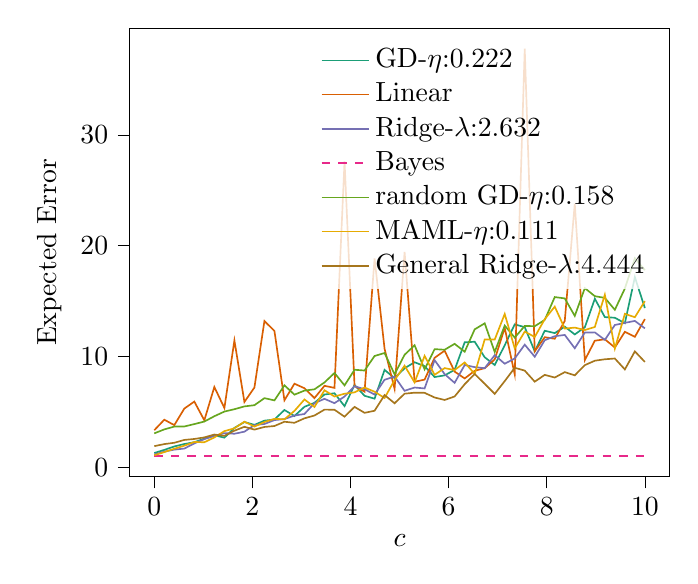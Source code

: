 % This file was created with tikzplotlib v0.10.1.
\begin{tikzpicture}

\definecolor{chocolate217952}{RGB}{217,95,2}
\definecolor{darkcyan27158119}{RGB}{27,158,119}
\definecolor{darkgoldenrod16611829}{RGB}{166,118,29}
\definecolor{darkgray176}{RGB}{176,176,176}
\definecolor{deeppink23141138}{RGB}{231,41,138}
\definecolor{lightslategray117112179}{RGB}{117,112,179}
\definecolor{olivedrab10216630}{RGB}{102,166,30}
\definecolor{orange2301712}{RGB}{230,171,2}

\begin{axis}[
legend cell align={left},
legend style={fill opacity=0.8, draw opacity=1, text opacity=1, draw=none},
tick align=outside,
tick pos=left,
x grid style={darkgray176},
xlabel={\(\displaystyle c\)},
xmin=-0.5, xmax=10.5,
xtick style={color=black},
y grid style={darkgray176},
ylabel={Expected Error},
ymin=-0.84, ymax=39.63,
ytick style={color=black}
]
\addplot [semithick, darkcyan27158119]
table {%
0 1.287
0.204 1.567
0.408 1.877
0.612 2.097
0.816 2.259
1.02 2.583
1.224 2.892
1.429 2.671
1.633 3.55
1.837 4.083
2.041 3.825
2.245 4.206
2.449 4.31
2.653 5.169
2.857 4.625
3.061 5.459
3.265 5.816
3.469 6.566
3.673 6.678
3.878 5.514
4.082 7.429
4.286 6.452
4.49 6.188
4.694 8.789
4.898 8.037
5.102 8.936
5.306 9.477
5.51 9.127
5.714 8.144
5.918 8.292
6.122 8.79
6.327 11.28
6.531 11.328
6.735 9.928
6.939 9.228
7.143 11.01
7.347 12.897
7.551 12.648
7.755 10.459
7.959 12.322
8.163 12.109
8.367 12.69
8.571 11.987
8.776 12.634
8.98 15.21
9.184 13.554
9.388 13.494
9.592 13.004
9.796 17.162
10 14.371
};
\addlegendentry{GD-$\eta$:0.222}
\addplot [semithick, chocolate217952]
table {%
0 3.343
0.204 4.291
0.408 3.803
0.612 5.296
0.816 5.927
1.02 4.239
1.224 7.245
1.429 5.348
1.633 11.446
1.837 5.896
2.041 7.195
2.245 13.197
2.449 12.303
2.653 6.046
2.857 7.541
3.061 7.131
3.265 6.244
3.469 7.35
3.673 7.166
3.878 27.615
4.082 7.332
4.286 6.819
4.49 18.848
4.694 10.688
4.898 7.077
5.102 19.435
5.306 7.716
5.51 7.91
5.714 9.877
5.918 10.524
6.122 8.634
6.327 8.017
6.531 8.702
6.735 8.944
6.939 9.732
7.143 12.58
7.347 8.387
7.551 37.79
7.755 10.471
7.959 11.738
8.163 11.598
8.367 13.204
8.571 23.796
8.776 9.675
8.98 11.424
9.184 11.55
9.388 10.808
9.592 12.225
9.796 11.77
10 13.374
};
\addlegendentry{Linear}
\addplot [semithick, lightslategray117112179]
table {%
0 1.155
0.204 1.409
0.408 1.591
0.612 1.685
0.816 2.151
1.02 2.534
1.224 2.832
1.429 3.082
1.633 3.022
1.837 3.21
2.041 3.806
2.245 3.906
2.449 4.256
2.653 4.348
2.857 4.665
3.061 4.807
3.265 5.785
3.469 6.175
3.673 5.784
3.878 6.386
4.082 7.316
4.286 7.043
4.49 6.563
4.694 7.897
4.898 8.185
5.102 6.898
5.306 7.197
5.51 7.114
5.714 9.668
5.918 8.406
6.122 7.619
6.327 9.227
6.531 9.039
6.735 8.94
6.939 10.117
7.143 9.344
7.347 9.819
7.551 11.065
7.755 9.975
7.959 11.467
8.163 11.826
8.367 11.944
8.571 10.74
8.776 12.16
8.98 12.172
9.184 11.5
9.388 12.84
9.592 13.033
9.796 13.21
10 12.538
};
\addlegendentry{Ridge-$\lambda$:2.632}
\addplot [semithick, deeppink23141138, dashed]
table {%
0 1.0
0.204 1.0
0.408 1.0
0.612 1.0
0.816 1.0
1.02 1.0
1.224 1.0
1.429 1.0
1.633 1.0
1.837 1.0
2.041 1.0
2.245 1.0
2.449 1.0
2.653 1.0
2.857 1.0
3.061 1.0
3.265 1.0
3.469 1.0
3.673 1.0
3.878 1.0
4.082 1.0
4.286 1.0
4.49 1.0
4.694 1.0
4.898 1.0
5.102 1.0
5.306 1.0
5.51 1.0
5.714 1.0
5.918 1.0
6.122 1.0
6.327 1.0
6.531 1.0
6.735 1.0
6.939 1.0
7.143 1.0
7.347 1.0
7.551 1.0
7.755 1.0
7.959 1.0
8.163 1.0
8.367 1.0
8.571 1.0
8.776 1.0
8.98 1.0
9.184 1.0
9.388 1.0
9.592 1.0
9.796 1.0
10 1.0
};
\addlegendentry{Bayes}
\addplot [semithick, olivedrab10216630]
table {%
0 3.058
0.204 3.417
0.408 3.67
0.612 3.681
0.816 3.895
1.02 4.125
1.224 4.604
1.429 5.027
1.633 5.239
1.837 5.492
2.041 5.602
2.245 6.236
2.449 6.037
2.653 7.394
2.857 6.552
3.061 6.919
3.265 7.035
3.469 7.655
3.673 8.51
3.878 7.388
4.082 8.8
4.286 8.731
4.49 10.042
4.694 10.314
4.898 8.391
5.102 10.154
5.306 11.009
5.51 8.838
5.714 10.661
5.918 10.607
6.122 11.14
6.327 10.427
6.531 12.448
6.735 12.993
6.939 10.406
7.143 12.789
7.347 11.704
7.551 12.756
7.755 12.732
7.959 13.302
8.163 15.362
8.367 15.242
8.571 13.66
8.776 16.171
8.98 15.442
9.184 15.288
9.388 14.212
9.592 16.132
9.796 18.864
10 17.79
};
\addlegendentry{random GD-$\eta$:0.158}
\addplot [semithick, orange2301712]
table {%
0 1.081
0.204 1.366
0.408 1.67
0.612 1.946
0.816 2.279
1.02 2.256
1.224 2.689
1.429 3.259
1.633 3.515
1.837 4.113
2.041 3.669
2.245 4.083
2.449 4.367
2.653 4.328
2.857 5.086
3.061 6.12
3.265 5.442
3.469 6.949
3.673 6.384
3.878 6.637
4.082 6.76
4.286 7.197
4.49 6.818
4.694 6.251
4.898 7.869
5.102 9.166
5.306 7.655
5.51 10.055
5.714 8.347
5.918 8.949
6.122 8.774
6.327 9.46
6.531 8.425
6.735 11.54
6.939 11.524
7.143 13.835
7.347 10.736
7.551 12.246
7.755 11.761
7.959 13.366
8.163 14.497
8.367 12.517
8.571 12.606
8.776 12.386
8.98 12.661
9.184 15.574
9.388 10.716
9.592 13.85
9.796 13.545
10 14.992
};
\addlegendentry{MAML-$\eta$:0.111}
\addplot [semithick, darkgoldenrod16611829]
table {%
0 1.904
0.204 2.09
0.408 2.209
0.612 2.465
0.816 2.552
1.02 2.694
1.224 2.952
1.429 2.836
1.633 3.299
1.837 3.651
2.041 3.397
2.245 3.636
2.449 3.722
2.653 4.109
2.857 4.011
3.061 4.416
3.265 4.671
3.469 5.202
3.673 5.19
3.878 4.564
4.082 5.448
4.286 4.912
4.49 5.099
4.694 6.515
4.898 5.775
5.102 6.64
5.306 6.729
5.51 6.717
5.714 6.296
5.918 6.073
6.122 6.389
6.327 7.494
6.531 8.418
6.735 7.535
6.939 6.621
7.143 7.776
7.347 8.981
7.551 8.724
7.755 7.725
7.959 8.338
8.163 8.098
8.367 8.586
8.571 8.296
8.776 9.218
8.98 9.616
9.184 9.746
9.388 9.816
9.592 8.83
9.796 10.458
10 9.507
};
\addlegendentry{General Ridge-$\lambda$:4.444}
\end{axis}

\end{tikzpicture}
